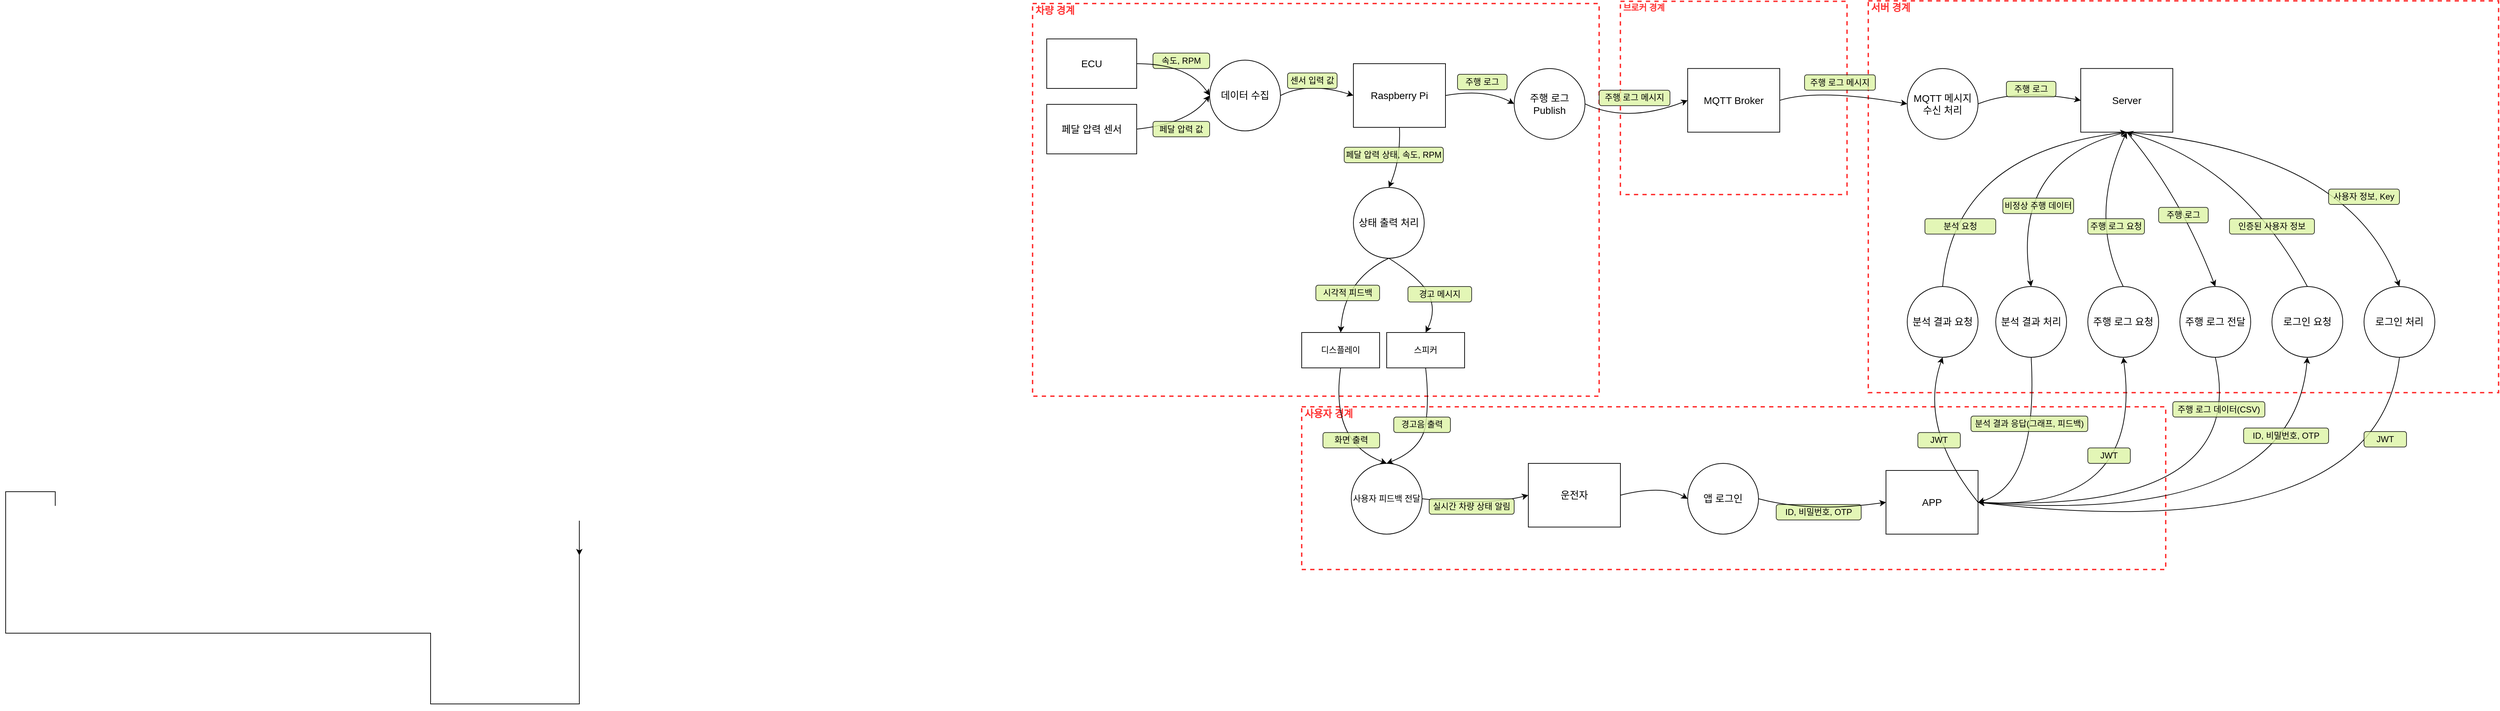 <mxfile version="27.1.1">
  <diagram name="페이지-1" id="1X-zOPS3P5n91w_eo-Fi">
    <mxGraphModel dx="1121" dy="1238" grid="1" gridSize="10" guides="1" tooltips="1" connect="1" arrows="1" fold="1" page="1" pageScale="1" pageWidth="827" pageHeight="1169" math="0" shadow="0">
      <root>
        <mxCell id="0" />
        <mxCell id="1" parent="0" />
        <mxCell id="8cf6yr74W_c1tDn1U8IE-107" value="브로커 경계" style="html=1;fontColor=#FF3333;fontStyle=1;align=left;verticalAlign=top;spacing=0;labelBorderColor=none;fillColor=none;dashed=1;strokeWidth=2;strokeColor=#FF3333;spacingLeft=4;spacingTop=-3;" parent="1" vertex="1">
          <mxGeometry x="2490" y="76.88" width="320" height="273.12" as="geometry" />
        </mxCell>
        <mxCell id="YD3nCFCc6FsJgZ06bodJ-26" style="edgeStyle=orthogonalEdgeStyle;rounded=0;orthogonalLoop=1;jettySize=auto;html=1;exitX=1;exitY=1;exitDx=0;exitDy=0;exitPerimeter=0;entryX=0.623;entryY=1.015;entryDx=0;entryDy=0;entryPerimeter=0;" parent="1" target="YD3nCFCc6FsJgZ06bodJ-102" edge="1">
          <mxGeometry relative="1" as="geometry">
            <mxPoint x="1020" y="860" as="targetPoint" />
            <Array as="points">
              <mxPoint x="280" y="770" />
              <mxPoint x="210" y="770" />
              <mxPoint x="210" y="970" />
              <mxPoint x="810" y="970" />
              <mxPoint x="810" y="1070" />
              <mxPoint x="1020" y="1070" />
              <mxPoint x="1020" y="811" />
            </Array>
            <mxPoint x="280" y="790" as="sourcePoint" />
          </mxGeometry>
        </mxCell>
        <mxCell id="YD3nCFCc6FsJgZ06bodJ-75" value="&lt;font style=&quot;font-size: 14px;&quot;&gt;차량 경계&lt;/font&gt;" style="html=1;fontColor=#FF3333;fontStyle=1;align=left;verticalAlign=top;spacing=0;labelBorderColor=none;fillColor=none;dashed=1;strokeWidth=2;strokeColor=#FF3333;spacingLeft=4;spacingTop=-3;" parent="1" vertex="1">
          <mxGeometry x="1660" y="80" width="800" height="555" as="geometry" />
        </mxCell>
        <mxCell id="YD3nCFCc6FsJgZ06bodJ-77" value="&lt;font style=&quot;font-size: 14px;&quot;&gt;서버 경계&lt;/font&gt;" style="html=1;fontColor=#FF3333;fontStyle=1;align=left;verticalAlign=top;spacing=0;labelBorderColor=none;fillColor=none;dashed=1;strokeWidth=2;strokeColor=#FF3333;spacingLeft=4;spacingTop=-3;" parent="1" vertex="1">
          <mxGeometry x="2840" y="76.25" width="890" height="553.75" as="geometry" />
        </mxCell>
        <mxCell id="YD3nCFCc6FsJgZ06bodJ-78" value="&lt;font style=&quot;font-size: 14px;&quot;&gt;사용자 경계&lt;/font&gt;" style="html=1;fontColor=#FF3333;fontStyle=1;align=left;verticalAlign=top;spacing=0;labelBorderColor=none;fillColor=none;dashed=1;strokeWidth=2;strokeColor=#FF3333;spacingLeft=4;spacingTop=-3;" parent="1" vertex="1">
          <mxGeometry x="2040" y="650" width="1220" height="230" as="geometry" />
        </mxCell>
        <mxCell id="YD3nCFCc6FsJgZ06bodJ-128" value="디스플레이" style="html=1;whiteSpace=wrap;" parent="1" vertex="1">
          <mxGeometry x="2040" y="545" width="110" height="50" as="geometry" />
        </mxCell>
        <mxCell id="YD3nCFCc6FsJgZ06bodJ-129" value="스피커" style="html=1;whiteSpace=wrap;" parent="1" vertex="1">
          <mxGeometry x="2160" y="545" width="110" height="50" as="geometry" />
        </mxCell>
        <mxCell id="YD3nCFCc6FsJgZ06bodJ-130" value="&lt;font style=&quot;font-size: 14px;&quot;&gt;ECU&lt;/font&gt;" style="html=1;whiteSpace=wrap;" parent="1" vertex="1">
          <mxGeometry x="1680" y="130" width="127" height="70" as="geometry" />
        </mxCell>
        <mxCell id="YD3nCFCc6FsJgZ06bodJ-236" value="&lt;span style=&quot;font-size: 14px;&quot;&gt;데이터 수집&lt;/span&gt;" style="shape=ellipse;html=1;dashed=0;whiteSpace=wrap;aspect=fixed;perimeter=ellipsePerimeter;" parent="1" vertex="1">
          <mxGeometry x="1910" y="160" width="100" height="100" as="geometry" />
        </mxCell>
        <mxCell id="8cf6yr74W_c1tDn1U8IE-10" value="&lt;span style=&quot;font-size: 14px;&quot;&gt;페달 압력 센서&lt;/span&gt;" style="html=1;whiteSpace=wrap;" parent="1" vertex="1">
          <mxGeometry x="1680" y="222.5" width="127" height="70" as="geometry" />
        </mxCell>
        <mxCell id="8cf6yr74W_c1tDn1U8IE-15" value="속도, RPM" style="rounded=1;whiteSpace=wrap;html=1;fillColor=#DCF4A4;opacity=80;" parent="1" vertex="1">
          <mxGeometry x="1830" y="150" width="80" height="21.82" as="geometry" />
        </mxCell>
        <mxCell id="8cf6yr74W_c1tDn1U8IE-21" value="" style="curved=1;endArrow=classic;html=1;rounded=0;entryX=0;entryY=0.5;entryDx=0;entryDy=0;exitX=1;exitY=0.5;exitDx=0;exitDy=0;" parent="1" source="YD3nCFCc6FsJgZ06bodJ-130" target="YD3nCFCc6FsJgZ06bodJ-236" edge="1">
          <mxGeometry width="50" height="50" relative="1" as="geometry">
            <mxPoint x="1767" y="150" as="sourcePoint" />
            <mxPoint x="1817" y="100" as="targetPoint" />
            <Array as="points">
              <mxPoint x="1880" y="165" />
            </Array>
          </mxGeometry>
        </mxCell>
        <mxCell id="8cf6yr74W_c1tDn1U8IE-22" value="" style="curved=1;endArrow=classic;html=1;rounded=0;entryX=0;entryY=0.5;entryDx=0;entryDy=0;exitX=1;exitY=0.5;exitDx=0;exitDy=0;" parent="1" source="8cf6yr74W_c1tDn1U8IE-10" target="YD3nCFCc6FsJgZ06bodJ-236" edge="1">
          <mxGeometry width="50" height="50" relative="1" as="geometry">
            <mxPoint x="1767" y="300" as="sourcePoint" />
            <mxPoint x="1870" y="375" as="targetPoint" />
            <Array as="points">
              <mxPoint x="1880" y="250" />
            </Array>
          </mxGeometry>
        </mxCell>
        <mxCell id="8cf6yr74W_c1tDn1U8IE-26" value="" style="curved=1;endArrow=classic;html=1;rounded=0;entryX=0;entryY=0.5;entryDx=0;entryDy=0;exitX=1;exitY=0.5;exitDx=0;exitDy=0;" parent="1" source="YD3nCFCc6FsJgZ06bodJ-236" target="8cf6yr74W_c1tDn1U8IE-47" edge="1">
          <mxGeometry width="50" height="50" relative="1" as="geometry">
            <mxPoint x="2060" y="217" as="sourcePoint" />
            <mxPoint x="2095" y="205" as="targetPoint" />
            <Array as="points">
              <mxPoint x="2050" y="190" />
            </Array>
          </mxGeometry>
        </mxCell>
        <mxCell id="8cf6yr74W_c1tDn1U8IE-27" value="" style="curved=1;endArrow=classic;html=1;rounded=0;exitX=0.5;exitY=1;exitDx=0;exitDy=0;entryX=0.5;entryY=0;entryDx=0;entryDy=0;" parent="1" source="8cf6yr74W_c1tDn1U8IE-47" target="8cf6yr74W_c1tDn1U8IE-36" edge="1">
          <mxGeometry width="50" height="50" relative="1" as="geometry">
            <mxPoint x="2170" y="260" as="sourcePoint" />
            <mxPoint x="2163.75" y="380.0" as="targetPoint" />
            <Array as="points">
              <mxPoint x="2180" y="300" />
            </Array>
          </mxGeometry>
        </mxCell>
        <mxCell id="8cf6yr74W_c1tDn1U8IE-34" value="" style="curved=1;endArrow=classic;html=1;rounded=0;exitX=0.5;exitY=1;exitDx=0;exitDy=0;entryX=0.5;entryY=0;entryDx=0;entryDy=0;" parent="1" source="8cf6yr74W_c1tDn1U8IE-36" target="YD3nCFCc6FsJgZ06bodJ-128" edge="1">
          <mxGeometry width="50" height="50" relative="1" as="geometry">
            <mxPoint x="2163.75" y="445.0" as="sourcePoint" />
            <mxPoint x="2330" y="420" as="targetPoint" />
            <Array as="points">
              <mxPoint x="2100" y="470" />
            </Array>
          </mxGeometry>
        </mxCell>
        <mxCell id="8cf6yr74W_c1tDn1U8IE-35" value="" style="curved=1;endArrow=classic;html=1;rounded=0;entryX=0.5;entryY=0;entryDx=0;entryDy=0;exitX=0.5;exitY=1;exitDx=0;exitDy=0;" parent="1" source="8cf6yr74W_c1tDn1U8IE-36" target="YD3nCFCc6FsJgZ06bodJ-129" edge="1">
          <mxGeometry width="50" height="50" relative="1" as="geometry">
            <mxPoint x="2163.75" y="445.0" as="sourcePoint" />
            <mxPoint x="2140" y="590" as="targetPoint" />
            <Array as="points">
              <mxPoint x="2210" y="470" />
              <mxPoint x="2230" y="515" />
            </Array>
          </mxGeometry>
        </mxCell>
        <mxCell id="8cf6yr74W_c1tDn1U8IE-36" value="&lt;span style=&quot;font-size: 14px;&quot;&gt;상태 출력 처리&lt;/span&gt;" style="shape=ellipse;html=1;dashed=0;whiteSpace=wrap;aspect=fixed;perimeter=ellipsePerimeter;" parent="1" vertex="1">
          <mxGeometry x="2113" y="340" width="100" height="100" as="geometry" />
        </mxCell>
        <mxCell id="8cf6yr74W_c1tDn1U8IE-41" value="사용자 피드백 전달" style="shape=ellipse;html=1;dashed=0;whiteSpace=wrap;aspect=fixed;perimeter=ellipsePerimeter;" parent="1" vertex="1">
          <mxGeometry x="2110" y="730" width="100" height="100" as="geometry" />
        </mxCell>
        <mxCell id="8cf6yr74W_c1tDn1U8IE-42" value="" style="curved=1;endArrow=classic;html=1;rounded=0;exitX=0.5;exitY=1;exitDx=0;exitDy=0;entryX=0.5;entryY=0;entryDx=0;entryDy=0;" parent="1" source="YD3nCFCc6FsJgZ06bodJ-128" target="8cf6yr74W_c1tDn1U8IE-41" edge="1">
          <mxGeometry width="50" height="50" relative="1" as="geometry">
            <mxPoint x="2050" y="730" as="sourcePoint" />
            <mxPoint x="2100" y="680" as="targetPoint" />
            <Array as="points">
              <mxPoint x="2080" y="700" />
            </Array>
          </mxGeometry>
        </mxCell>
        <mxCell id="8cf6yr74W_c1tDn1U8IE-43" value="" style="curved=1;endArrow=classic;html=1;rounded=0;exitX=0.5;exitY=1;exitDx=0;exitDy=0;entryX=0.5;entryY=0;entryDx=0;entryDy=0;" parent="1" source="YD3nCFCc6FsJgZ06bodJ-129" target="8cf6yr74W_c1tDn1U8IE-41" edge="1">
          <mxGeometry width="50" height="50" relative="1" as="geometry">
            <mxPoint x="2119" y="640" as="sourcePoint" />
            <mxPoint x="2142" y="700" as="targetPoint" />
            <Array as="points">
              <mxPoint x="2220" y="640" />
              <mxPoint x="2210" y="710" />
            </Array>
          </mxGeometry>
        </mxCell>
        <mxCell id="8cf6yr74W_c1tDn1U8IE-45" value="&lt;font style=&quot;font-size: 14px;&quot;&gt;운전자&lt;/font&gt;" style="html=1;whiteSpace=wrap;" parent="1" vertex="1">
          <mxGeometry x="2360" y="730" width="130" height="90" as="geometry" />
        </mxCell>
        <mxCell id="8cf6yr74W_c1tDn1U8IE-46" value="&lt;span style=&quot;font-size: 14px;&quot;&gt;Server&lt;/span&gt;" style="html=1;whiteSpace=wrap;" parent="1" vertex="1">
          <mxGeometry x="3140" y="171.82" width="130" height="90" as="geometry" />
        </mxCell>
        <mxCell id="8cf6yr74W_c1tDn1U8IE-47" value="&lt;font style=&quot;font-size: 14px;&quot;&gt;Raspberry Pi&lt;/font&gt;" style="html=1;whiteSpace=wrap;" parent="1" vertex="1">
          <mxGeometry x="2113" y="165" width="130" height="90" as="geometry" />
        </mxCell>
        <mxCell id="8cf6yr74W_c1tDn1U8IE-49" value="&lt;span style=&quot;font-size: 14px;&quot;&gt;주행 로그&lt;/span&gt;&lt;span style=&quot;background-color: transparent; color: light-dark(rgb(0, 0, 0), rgb(255, 255, 255)); font-size: 14px;&quot;&gt;Publish&lt;/span&gt;" style="shape=ellipse;html=1;dashed=0;whiteSpace=wrap;aspect=fixed;perimeter=ellipsePerimeter;" parent="1" vertex="1">
          <mxGeometry x="2340" y="171.82" width="100" height="100" as="geometry" />
        </mxCell>
        <mxCell id="8cf6yr74W_c1tDn1U8IE-50" value="" style="curved=1;endArrow=classic;html=1;rounded=0;entryX=0;entryY=0.5;entryDx=0;entryDy=0;exitX=1;exitY=0.5;exitDx=0;exitDy=0;" parent="1" source="8cf6yr74W_c1tDn1U8IE-47" target="8cf6yr74W_c1tDn1U8IE-49" edge="1">
          <mxGeometry width="50" height="50" relative="1" as="geometry">
            <mxPoint x="2470" y="270" as="sourcePoint" />
            <mxPoint x="2570" y="270" as="targetPoint" />
            <Array as="points">
              <mxPoint x="2300" y="200" />
            </Array>
          </mxGeometry>
        </mxCell>
        <mxCell id="8cf6yr74W_c1tDn1U8IE-51" value="" style="curved=1;endArrow=classic;html=1;rounded=0;entryX=0;entryY=0.5;entryDx=0;entryDy=0;exitX=1;exitY=0.5;exitDx=0;exitDy=0;" parent="1" source="8cf6yr74W_c1tDn1U8IE-49" target="8cf6yr74W_c1tDn1U8IE-104" edge="1">
          <mxGeometry width="50" height="50" relative="1" as="geometry">
            <mxPoint x="2490" y="260" as="sourcePoint" />
            <mxPoint x="2640" y="276" as="targetPoint" />
            <Array as="points">
              <mxPoint x="2500" y="250" />
            </Array>
          </mxGeometry>
        </mxCell>
        <mxCell id="8cf6yr74W_c1tDn1U8IE-59" value="&lt;span style=&quot;font-size: 14px;&quot;&gt;분석 결과 요청&lt;/span&gt;" style="shape=ellipse;html=1;dashed=0;whiteSpace=wrap;aspect=fixed;perimeter=ellipsePerimeter;" parent="1" vertex="1">
          <mxGeometry x="2895" y="480" width="100" height="100" as="geometry" />
        </mxCell>
        <mxCell id="8cf6yr74W_c1tDn1U8IE-69" value="&lt;span style=&quot;font-size: 14px;&quot;&gt;주행 로그 요청&lt;/span&gt;" style="shape=ellipse;html=1;dashed=0;whiteSpace=wrap;aspect=fixed;perimeter=ellipsePerimeter;" parent="1" vertex="1">
          <mxGeometry x="3150" y="480" width="100" height="100" as="geometry" />
        </mxCell>
        <mxCell id="8cf6yr74W_c1tDn1U8IE-70" value="&lt;span style=&quot;font-size: 14px;&quot;&gt;APP&lt;/span&gt;" style="html=1;whiteSpace=wrap;" parent="1" vertex="1">
          <mxGeometry x="2865" y="740.0" width="130" height="90" as="geometry" />
        </mxCell>
        <mxCell id="8cf6yr74W_c1tDn1U8IE-72" value="&lt;span style=&quot;font-size: 14px;&quot;&gt;로그인 요청&lt;/span&gt;" style="shape=ellipse;html=1;dashed=0;whiteSpace=wrap;aspect=fixed;perimeter=ellipsePerimeter;" parent="1" vertex="1">
          <mxGeometry x="3410" y="480" width="100" height="100" as="geometry" />
        </mxCell>
        <mxCell id="8cf6yr74W_c1tDn1U8IE-73" value="" style="curved=1;endArrow=classic;html=1;rounded=0;exitX=1;exitY=0.5;exitDx=0;exitDy=0;entryX=0;entryY=0.5;entryDx=0;entryDy=0;" parent="1" source="8cf6yr74W_c1tDn1U8IE-41" target="8cf6yr74W_c1tDn1U8IE-45" edge="1">
          <mxGeometry width="50" height="50" relative="1" as="geometry">
            <mxPoint x="2360" y="760" as="sourcePoint" />
            <mxPoint x="2290" y="905" as="targetPoint" />
            <Array as="points">
              <mxPoint x="2300" y="790" />
            </Array>
          </mxGeometry>
        </mxCell>
        <mxCell id="8cf6yr74W_c1tDn1U8IE-74" value="" style="curved=1;endArrow=classic;html=1;rounded=0;entryX=0.5;entryY=0;entryDx=0;entryDy=0;exitX=0.5;exitY=1;exitDx=0;exitDy=0;" parent="1" source="8cf6yr74W_c1tDn1U8IE-46" target="8cf6yr74W_c1tDn1U8IE-132" edge="1">
          <mxGeometry width="50" height="50" relative="1" as="geometry">
            <mxPoint x="2690" y="340" as="sourcePoint" />
            <mxPoint x="2955" y="340" as="targetPoint" />
            <Array as="points">
              <mxPoint x="3040" y="300" />
            </Array>
          </mxGeometry>
        </mxCell>
        <mxCell id="8cf6yr74W_c1tDn1U8IE-78" value="페달 압력 상태, 속도, RPM" style="rounded=1;whiteSpace=wrap;html=1;fillColor=#DCF4A4;opacity=80;" parent="1" vertex="1">
          <mxGeometry x="2100" y="283.18" width="140" height="21.82" as="geometry" />
        </mxCell>
        <mxCell id="8cf6yr74W_c1tDn1U8IE-90" value="" style="curved=1;endArrow=classic;html=1;rounded=0;entryX=0.5;entryY=1;entryDx=0;entryDy=0;exitX=1;exitY=0.5;exitDx=0;exitDy=0;" parent="1" source="8cf6yr74W_c1tDn1U8IE-70" target="8cf6yr74W_c1tDn1U8IE-72" edge="1">
          <mxGeometry width="50" height="50" relative="1" as="geometry">
            <mxPoint x="2975" y="440" as="sourcePoint" />
            <mxPoint x="2860" y="640" as="targetPoint" />
            <Array as="points">
              <mxPoint x="3440" y="820" />
            </Array>
          </mxGeometry>
        </mxCell>
        <mxCell id="8cf6yr74W_c1tDn1U8IE-93" value="" style="curved=1;endArrow=classic;html=1;rounded=0;entryX=1;entryY=0.5;entryDx=0;entryDy=0;exitX=0.5;exitY=1;exitDx=0;exitDy=0;" parent="1" source="8cf6yr74W_c1tDn1U8IE-132" target="8cf6yr74W_c1tDn1U8IE-70" edge="1">
          <mxGeometry width="50" height="50" relative="1" as="geometry">
            <mxPoint x="2945" y="390" as="sourcePoint" />
            <mxPoint x="2830" y="590" as="targetPoint" />
            <Array as="points">
              <mxPoint x="3080" y="760" />
            </Array>
          </mxGeometry>
        </mxCell>
        <mxCell id="8cf6yr74W_c1tDn1U8IE-95" value="" style="curved=1;endArrow=classic;html=1;rounded=0;entryX=0.5;entryY=1;entryDx=0;entryDy=0;exitX=0.5;exitY=0;exitDx=0;exitDy=0;" parent="1" source="8cf6yr74W_c1tDn1U8IE-72" target="8cf6yr74W_c1tDn1U8IE-46" edge="1">
          <mxGeometry width="50" height="50" relative="1" as="geometry">
            <mxPoint x="3080" y="817" as="sourcePoint" />
            <mxPoint x="3630" y="640" as="targetPoint" />
            <Array as="points">
              <mxPoint x="3370" y="310" />
            </Array>
          </mxGeometry>
        </mxCell>
        <mxCell id="8cf6yr74W_c1tDn1U8IE-99" value="ID, 비밀번호, OTP" style="rounded=1;whiteSpace=wrap;html=1;fillColor=#DCF4A4;opacity=80;" parent="1" vertex="1">
          <mxGeometry x="2710" y="788.18" width="120" height="21.82" as="geometry" />
        </mxCell>
        <mxCell id="8cf6yr74W_c1tDn1U8IE-104" value="&lt;span style=&quot;font-size: 14px;&quot;&gt;MQTT Broker&lt;/span&gt;" style="html=1;whiteSpace=wrap;" parent="1" vertex="1">
          <mxGeometry x="2585" y="171.82" width="130" height="90" as="geometry" />
        </mxCell>
        <mxCell id="8cf6yr74W_c1tDn1U8IE-106" value="" style="curved=1;endArrow=classic;html=1;rounded=0;entryX=0;entryY=0.5;entryDx=0;entryDy=0;exitX=1;exitY=0.5;exitDx=0;exitDy=0;" parent="1" source="8cf6yr74W_c1tDn1U8IE-104" target="8cf6yr74W_c1tDn1U8IE-111" edge="1">
          <mxGeometry width="50" height="50" relative="1" as="geometry">
            <mxPoint x="2610" y="245" as="sourcePoint" />
            <mxPoint x="2690" y="245" as="targetPoint" />
            <Array as="points">
              <mxPoint x="2770" y="200" />
            </Array>
          </mxGeometry>
        </mxCell>
        <mxCell id="8cf6yr74W_c1tDn1U8IE-111" value="&lt;span style=&quot;font-size: 14px;&quot;&gt;MQTT 메시지 수신 처리&lt;/span&gt;" style="shape=ellipse;html=1;dashed=0;whiteSpace=wrap;aspect=fixed;perimeter=ellipsePerimeter;" parent="1" vertex="1">
          <mxGeometry x="2895" y="171.82" width="100" height="100" as="geometry" />
        </mxCell>
        <mxCell id="8cf6yr74W_c1tDn1U8IE-112" value="" style="curved=1;endArrow=classic;html=1;rounded=0;entryX=0;entryY=0.5;entryDx=0;entryDy=0;exitX=1;exitY=0.5;exitDx=0;exitDy=0;" parent="1" source="8cf6yr74W_c1tDn1U8IE-111" target="8cf6yr74W_c1tDn1U8IE-46" edge="1">
          <mxGeometry width="50" height="50" relative="1" as="geometry">
            <mxPoint x="2930" y="237" as="sourcePoint" />
            <mxPoint x="3095" y="242" as="targetPoint" />
            <Array as="points">
              <mxPoint x="3050" y="200" />
            </Array>
          </mxGeometry>
        </mxCell>
        <mxCell id="8cf6yr74W_c1tDn1U8IE-116" value="&lt;span style=&quot;font-size: 14px;&quot;&gt;앱 로그인&lt;/span&gt;" style="shape=ellipse;html=1;dashed=0;whiteSpace=wrap;aspect=fixed;perimeter=ellipsePerimeter;" parent="1" vertex="1">
          <mxGeometry x="2585" y="730" width="100" height="100" as="geometry" />
        </mxCell>
        <mxCell id="8cf6yr74W_c1tDn1U8IE-117" value="" style="curved=1;endArrow=classic;html=1;rounded=0;exitX=1;exitY=0.5;exitDx=0;exitDy=0;entryX=0;entryY=0.5;entryDx=0;entryDy=0;" parent="1" source="8cf6yr74W_c1tDn1U8IE-45" target="8cf6yr74W_c1tDn1U8IE-116" edge="1">
          <mxGeometry width="50" height="50" relative="1" as="geometry">
            <mxPoint x="2350" y="795" as="sourcePoint" />
            <mxPoint x="2500" y="790" as="targetPoint" />
            <Array as="points">
              <mxPoint x="2550" y="760" />
            </Array>
          </mxGeometry>
        </mxCell>
        <mxCell id="8cf6yr74W_c1tDn1U8IE-119" value="" style="curved=1;endArrow=classic;html=1;rounded=0;exitX=1;exitY=0.5;exitDx=0;exitDy=0;entryX=0;entryY=0.5;entryDx=0;entryDy=0;" parent="1" source="8cf6yr74W_c1tDn1U8IE-116" target="8cf6yr74W_c1tDn1U8IE-70" edge="1">
          <mxGeometry width="50" height="50" relative="1" as="geometry">
            <mxPoint x="2760" y="815" as="sourcePoint" />
            <mxPoint x="2890" y="820" as="targetPoint" />
            <Array as="points">
              <mxPoint x="2760" y="800" />
            </Array>
          </mxGeometry>
        </mxCell>
        <mxCell id="8cf6yr74W_c1tDn1U8IE-127" value="&lt;span style=&quot;font-size: 14px;&quot;&gt;로그인 처리&lt;/span&gt;" style="shape=ellipse;html=1;dashed=0;whiteSpace=wrap;aspect=fixed;perimeter=ellipsePerimeter;" parent="1" vertex="1">
          <mxGeometry x="3540" y="480" width="100" height="100" as="geometry" />
        </mxCell>
        <mxCell id="8cf6yr74W_c1tDn1U8IE-128" value="" style="curved=1;endArrow=classic;html=1;rounded=0;entryX=0.5;entryY=0;entryDx=0;entryDy=0;exitX=0.5;exitY=1;exitDx=0;exitDy=0;" parent="1" source="8cf6yr74W_c1tDn1U8IE-46" target="8cf6yr74W_c1tDn1U8IE-127" edge="1">
          <mxGeometry width="50" height="50" relative="1" as="geometry">
            <mxPoint x="3483" y="519" as="sourcePoint" />
            <mxPoint x="3290" y="300" as="targetPoint" />
            <Array as="points">
              <mxPoint x="3520" y="290" />
            </Array>
          </mxGeometry>
        </mxCell>
        <mxCell id="8cf6yr74W_c1tDn1U8IE-129" value="" style="curved=1;endArrow=classic;html=1;rounded=0;entryX=1;entryY=0.5;entryDx=0;entryDy=0;exitX=0.5;exitY=1;exitDx=0;exitDy=0;" parent="1" source="8cf6yr74W_c1tDn1U8IE-127" target="8cf6yr74W_c1tDn1U8IE-70" edge="1">
          <mxGeometry width="50" height="50" relative="1" as="geometry">
            <mxPoint x="3510" y="430" as="sourcePoint" />
            <mxPoint x="3855" y="649" as="targetPoint" />
            <Array as="points">
              <mxPoint x="3560" y="850" />
            </Array>
          </mxGeometry>
        </mxCell>
        <mxCell id="8cf6yr74W_c1tDn1U8IE-130" value="&lt;span style=&quot;font-size: 14px;&quot;&gt;주행 로그 전달&lt;/span&gt;" style="shape=ellipse;html=1;dashed=0;whiteSpace=wrap;aspect=fixed;perimeter=ellipsePerimeter;" parent="1" vertex="1">
          <mxGeometry x="3280" y="480" width="100" height="100" as="geometry" />
        </mxCell>
        <mxCell id="8cf6yr74W_c1tDn1U8IE-132" value="&lt;span style=&quot;font-size: 14px;&quot;&gt;분석 결과 처리&lt;/span&gt;" style="shape=ellipse;html=1;dashed=0;whiteSpace=wrap;aspect=fixed;perimeter=ellipsePerimeter;" parent="1" vertex="1">
          <mxGeometry x="3020" y="480" width="100" height="100" as="geometry" />
        </mxCell>
        <mxCell id="8cf6yr74W_c1tDn1U8IE-133" value="" style="curved=1;endArrow=classic;html=1;rounded=0;entryX=0.5;entryY=0;entryDx=0;entryDy=0;exitX=0.5;exitY=1;exitDx=0;exitDy=0;" parent="1" source="8cf6yr74W_c1tDn1U8IE-46" target="8cf6yr74W_c1tDn1U8IE-130" edge="1">
          <mxGeometry width="50" height="50" relative="1" as="geometry">
            <mxPoint x="3460" y="320" as="sourcePoint" />
            <mxPoint x="3845" y="538" as="targetPoint" />
            <Array as="points">
              <mxPoint x="3280" y="350" />
            </Array>
          </mxGeometry>
        </mxCell>
        <mxCell id="8cf6yr74W_c1tDn1U8IE-134" value="" style="curved=1;endArrow=classic;html=1;rounded=0;entryX=1;entryY=0.5;entryDx=0;entryDy=0;exitX=0.5;exitY=1;exitDx=0;exitDy=0;" parent="1" source="8cf6yr74W_c1tDn1U8IE-130" target="8cf6yr74W_c1tDn1U8IE-70" edge="1">
          <mxGeometry width="50" height="50" relative="1" as="geometry">
            <mxPoint x="3400" y="550" as="sourcePoint" />
            <mxPoint x="3515" y="768" as="targetPoint" />
            <Array as="points">
              <mxPoint x="3380" y="800" />
            </Array>
          </mxGeometry>
        </mxCell>
        <mxCell id="8cf6yr74W_c1tDn1U8IE-135" value="" style="curved=1;endArrow=classic;html=1;rounded=0;entryX=0.5;entryY=1;entryDx=0;entryDy=0;exitX=1;exitY=0.5;exitDx=0;exitDy=0;" parent="1" source="8cf6yr74W_c1tDn1U8IE-70" target="8cf6yr74W_c1tDn1U8IE-69" edge="1">
          <mxGeometry width="50" height="50" relative="1" as="geometry">
            <mxPoint x="3080" y="965" as="sourcePoint" />
            <mxPoint x="3600" y="760" as="targetPoint" />
            <Array as="points">
              <mxPoint x="3230" y="800" />
            </Array>
          </mxGeometry>
        </mxCell>
        <mxCell id="8cf6yr74W_c1tDn1U8IE-137" value="" style="curved=1;endArrow=classic;html=1;rounded=0;entryX=0.5;entryY=1;entryDx=0;entryDy=0;exitX=0.5;exitY=0;exitDx=0;exitDy=0;" parent="1" source="8cf6yr74W_c1tDn1U8IE-69" target="8cf6yr74W_c1tDn1U8IE-46" edge="1">
          <mxGeometry width="50" height="50" relative="1" as="geometry">
            <mxPoint x="3190" y="368.18" as="sourcePoint" />
            <mxPoint x="3480" y="690" as="targetPoint" />
            <Array as="points">
              <mxPoint x="3150" y="380" />
            </Array>
          </mxGeometry>
        </mxCell>
        <mxCell id="8cf6yr74W_c1tDn1U8IE-138" value="" style="curved=1;endArrow=classic;html=1;rounded=0;entryX=0.5;entryY=1;entryDx=0;entryDy=0;exitX=1;exitY=0.5;exitDx=0;exitDy=0;" parent="1" source="8cf6yr74W_c1tDn1U8IE-70" target="8cf6yr74W_c1tDn1U8IE-59" edge="1">
          <mxGeometry width="50" height="50" relative="1" as="geometry">
            <mxPoint x="3210" y="905" as="sourcePoint" />
            <mxPoint x="3470" y="700" as="targetPoint" />
            <Array as="points">
              <mxPoint x="2910" y="680" />
            </Array>
          </mxGeometry>
        </mxCell>
        <mxCell id="8cf6yr74W_c1tDn1U8IE-139" value="" style="curved=1;endArrow=classic;html=1;rounded=0;entryX=0.5;entryY=1;entryDx=0;entryDy=0;exitX=0.5;exitY=0;exitDx=0;exitDy=0;" parent="1" source="8cf6yr74W_c1tDn1U8IE-59" target="8cf6yr74W_c1tDn1U8IE-46" edge="1">
          <mxGeometry width="50" height="50" relative="1" as="geometry">
            <mxPoint x="3050" y="835" as="sourcePoint" />
            <mxPoint x="3055" y="630" as="targetPoint" />
            <Array as="points">
              <mxPoint x="2960" y="290" />
            </Array>
          </mxGeometry>
        </mxCell>
        <mxCell id="8cf6yr74W_c1tDn1U8IE-149" value="JWT" style="rounded=1;whiteSpace=wrap;html=1;fillColor=#DCF4A4;opacity=80;" parent="1" vertex="1">
          <mxGeometry x="3540" y="685.0" width="60" height="21.82" as="geometry" />
        </mxCell>
        <mxCell id="8cf6yr74W_c1tDn1U8IE-151" value="JWT" style="rounded=1;whiteSpace=wrap;html=1;fillColor=#DCF4A4;opacity=80;" parent="1" vertex="1">
          <mxGeometry x="3150" y="708.18" width="60" height="21.82" as="geometry" />
        </mxCell>
        <mxCell id="8cf6yr74W_c1tDn1U8IE-153" value="비정상 주행 데이터" style="rounded=1;whiteSpace=wrap;html=1;fillColor=#DCF4A4;opacity=80;" parent="1" vertex="1">
          <mxGeometry x="3030" y="355" width="100" height="21.82" as="geometry" />
        </mxCell>
        <mxCell id="8cf6yr74W_c1tDn1U8IE-155" value="JWT" style="rounded=1;whiteSpace=wrap;html=1;fillColor=#DCF4A4;opacity=80;" parent="1" vertex="1">
          <mxGeometry x="2910" y="686.36" width="60" height="21.82" as="geometry" />
        </mxCell>
        <mxCell id="8cf6yr74W_c1tDn1U8IE-159" value="주행 로그 메시지" style="rounded=1;whiteSpace=wrap;html=1;fillColor=#DCF4A4;opacity=80;" parent="1" vertex="1">
          <mxGeometry x="2460" y="202.53" width="100" height="21.82" as="geometry" />
        </mxCell>
        <mxCell id="8cf6yr74W_c1tDn1U8IE-165" value="페달 압력 값" style="rounded=1;whiteSpace=wrap;html=1;fillColor=#DCF4A4;opacity=80;" parent="1" vertex="1">
          <mxGeometry x="1830" y="246.59" width="80" height="21.82" as="geometry" />
        </mxCell>
        <mxCell id="8cf6yr74W_c1tDn1U8IE-166" value="센서 입력 값" style="rounded=1;whiteSpace=wrap;html=1;fillColor=#DCF4A4;opacity=80;" parent="1" vertex="1">
          <mxGeometry x="2020" y="178.18" width="70" height="21.82" as="geometry" />
        </mxCell>
        <mxCell id="8cf6yr74W_c1tDn1U8IE-167" value="주행 로그" style="rounded=1;whiteSpace=wrap;html=1;fillColor=#DCF4A4;opacity=80;" parent="1" vertex="1">
          <mxGeometry x="2260" y="180" width="70" height="21.82" as="geometry" />
        </mxCell>
        <mxCell id="8cf6yr74W_c1tDn1U8IE-168" value="경고 메시지" style="rounded=1;whiteSpace=wrap;html=1;fillColor=#DCF4A4;opacity=80;" parent="1" vertex="1">
          <mxGeometry x="2190" y="480" width="90" height="21.82" as="geometry" />
        </mxCell>
        <mxCell id="8cf6yr74W_c1tDn1U8IE-169" value="시각적 피드백" style="rounded=1;whiteSpace=wrap;html=1;fillColor=#DCF4A4;opacity=80;" parent="1" vertex="1">
          <mxGeometry x="2060" y="478.18" width="90" height="21.82" as="geometry" />
        </mxCell>
        <mxCell id="8cf6yr74W_c1tDn1U8IE-170" value="실시간 차량 상태 알림" style="rounded=1;whiteSpace=wrap;html=1;fillColor=#DCF4A4;opacity=80;" parent="1" vertex="1">
          <mxGeometry x="2220" y="780.0" width="120" height="21.82" as="geometry" />
        </mxCell>
        <mxCell id="8cf6yr74W_c1tDn1U8IE-171" value="주행 로그 메시지" style="rounded=1;whiteSpace=wrap;html=1;fillColor=#DCF4A4;opacity=80;" parent="1" vertex="1">
          <mxGeometry x="2750" y="180.71" width="100" height="21.82" as="geometry" />
        </mxCell>
        <mxCell id="8cf6yr74W_c1tDn1U8IE-172" value="주행 로그" style="rounded=1;whiteSpace=wrap;html=1;fillColor=#DCF4A4;opacity=80;" parent="1" vertex="1">
          <mxGeometry x="3035" y="190" width="70" height="21.82" as="geometry" />
        </mxCell>
        <mxCell id="8cf6yr74W_c1tDn1U8IE-179" value="주행 로그" style="rounded=1;whiteSpace=wrap;html=1;fillColor=#DCF4A4;opacity=80;" parent="1" vertex="1">
          <mxGeometry x="3250" y="368.18" width="70" height="21.82" as="geometry" />
        </mxCell>
        <mxCell id="8cf6yr74W_c1tDn1U8IE-181" value="분석 결과 응답(그래프, 피드백)" style="rounded=1;whiteSpace=wrap;html=1;fillColor=#DCF4A4;opacity=80;" parent="1" vertex="1">
          <mxGeometry x="2985" y="663.18" width="165" height="21.82" as="geometry" />
        </mxCell>
        <mxCell id="8cf6yr74W_c1tDn1U8IE-186" value="ID, 비밀번호, OTP" style="rounded=1;whiteSpace=wrap;html=1;fillColor=#DCF4A4;opacity=80;" parent="1" vertex="1">
          <mxGeometry x="3370" y="680" width="120" height="21.82" as="geometry" />
        </mxCell>
        <mxCell id="8cf6yr74W_c1tDn1U8IE-187" value="인증된 사용자 정보" style="rounded=1;whiteSpace=wrap;html=1;fillColor=#DCF4A4;opacity=80;" parent="1" vertex="1">
          <mxGeometry x="3350" y="384.09" width="120" height="21.82" as="geometry" />
        </mxCell>
        <mxCell id="8cf6yr74W_c1tDn1U8IE-189" value="사용자 정보, Key" style="rounded=1;whiteSpace=wrap;html=1;fillColor=#DCF4A4;opacity=80;" parent="1" vertex="1">
          <mxGeometry x="3490" y="342.21" width="100" height="21.82" as="geometry" />
        </mxCell>
        <mxCell id="8cf6yr74W_c1tDn1U8IE-192" value="주행 로그 데이터(CSV)" style="rounded=1;whiteSpace=wrap;html=1;fillColor=#DCF4A4;opacity=80;" parent="1" vertex="1">
          <mxGeometry x="3270" y="642.72" width="130" height="21.82" as="geometry" />
        </mxCell>
        <mxCell id="8cf6yr74W_c1tDn1U8IE-194" value="분석 요청" style="rounded=1;whiteSpace=wrap;html=1;fillColor=#DCF4A4;opacity=80;" parent="1" vertex="1">
          <mxGeometry x="2920" y="384.09" width="100" height="21.82" as="geometry" />
        </mxCell>
        <mxCell id="8cf6yr74W_c1tDn1U8IE-195" value="주행 로그 요청" style="rounded=1;whiteSpace=wrap;html=1;fillColor=#DCF4A4;opacity=80;" parent="1" vertex="1">
          <mxGeometry x="3150" y="384.09" width="80" height="21.82" as="geometry" />
        </mxCell>
        <mxCell id="8cf6yr74W_c1tDn1U8IE-196" value="경고음 출력" style="rounded=1;whiteSpace=wrap;html=1;fillColor=#DCF4A4;opacity=80;" parent="1" vertex="1">
          <mxGeometry x="2170" y="664.54" width="80" height="21.82" as="geometry" />
        </mxCell>
        <mxCell id="8cf6yr74W_c1tDn1U8IE-197" value="화면 출력" style="rounded=1;whiteSpace=wrap;html=1;fillColor=#DCF4A4;opacity=80;" parent="1" vertex="1">
          <mxGeometry x="2070" y="686.36" width="80" height="21.82" as="geometry" />
        </mxCell>
      </root>
    </mxGraphModel>
  </diagram>
</mxfile>
